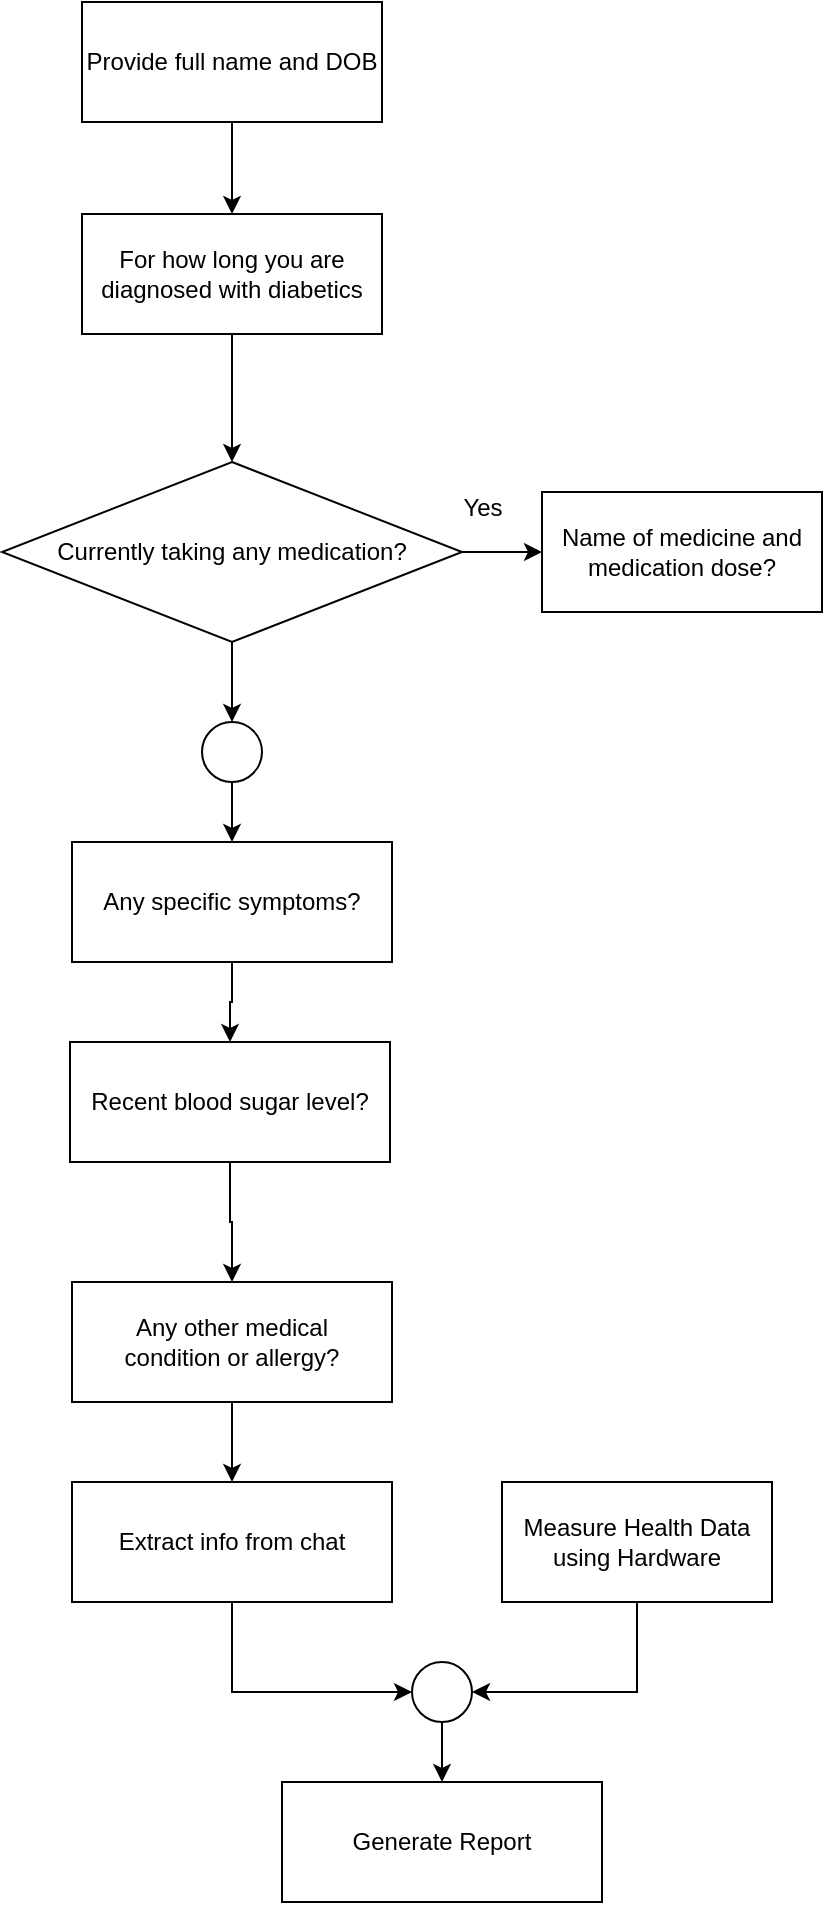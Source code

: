 <mxfile version="21.5.0" type="device">
  <diagram name="Page-1" id="sCRu24f50M6Ak9PsRple">
    <mxGraphModel dx="1793" dy="1080" grid="1" gridSize="10" guides="1" tooltips="1" connect="1" arrows="1" fold="1" page="1" pageScale="1" pageWidth="850" pageHeight="1100" math="0" shadow="0">
      <root>
        <mxCell id="0" />
        <mxCell id="1" parent="0" />
        <mxCell id="V8V7ZaXbcWn_uOGgcU2I-14" value="" style="edgeStyle=orthogonalEdgeStyle;rounded=0;orthogonalLoop=1;jettySize=auto;html=1;" edge="1" parent="1" source="V8V7ZaXbcWn_uOGgcU2I-1" target="V8V7ZaXbcWn_uOGgcU2I-2">
          <mxGeometry relative="1" as="geometry" />
        </mxCell>
        <mxCell id="V8V7ZaXbcWn_uOGgcU2I-1" value="Provide full name and DOB" style="rounded=0;whiteSpace=wrap;html=1;" vertex="1" parent="1">
          <mxGeometry x="200" y="70" width="150" height="60" as="geometry" />
        </mxCell>
        <mxCell id="V8V7ZaXbcWn_uOGgcU2I-15" value="" style="edgeStyle=orthogonalEdgeStyle;rounded=0;orthogonalLoop=1;jettySize=auto;html=1;" edge="1" parent="1" source="V8V7ZaXbcWn_uOGgcU2I-2" target="V8V7ZaXbcWn_uOGgcU2I-3">
          <mxGeometry relative="1" as="geometry" />
        </mxCell>
        <mxCell id="V8V7ZaXbcWn_uOGgcU2I-2" value="For how long you are diagnosed with diabetics" style="rounded=0;whiteSpace=wrap;html=1;" vertex="1" parent="1">
          <mxGeometry x="200" y="176" width="150" height="60" as="geometry" />
        </mxCell>
        <mxCell id="V8V7ZaXbcWn_uOGgcU2I-16" value="" style="edgeStyle=orthogonalEdgeStyle;rounded=0;orthogonalLoop=1;jettySize=auto;html=1;" edge="1" parent="1" source="V8V7ZaXbcWn_uOGgcU2I-3" target="V8V7ZaXbcWn_uOGgcU2I-5">
          <mxGeometry relative="1" as="geometry" />
        </mxCell>
        <mxCell id="V8V7ZaXbcWn_uOGgcU2I-20" value="" style="edgeStyle=orthogonalEdgeStyle;rounded=0;orthogonalLoop=1;jettySize=auto;html=1;" edge="1" parent="1" source="V8V7ZaXbcWn_uOGgcU2I-3" target="V8V7ZaXbcWn_uOGgcU2I-4">
          <mxGeometry relative="1" as="geometry" />
        </mxCell>
        <mxCell id="V8V7ZaXbcWn_uOGgcU2I-3" value="Currently taking any medication?" style="rhombus;whiteSpace=wrap;html=1;" vertex="1" parent="1">
          <mxGeometry x="160" y="300" width="230" height="90" as="geometry" />
        </mxCell>
        <mxCell id="V8V7ZaXbcWn_uOGgcU2I-21" value="" style="edgeStyle=orthogonalEdgeStyle;rounded=0;orthogonalLoop=1;jettySize=auto;html=1;" edge="1" parent="1" source="V8V7ZaXbcWn_uOGgcU2I-4" target="V8V7ZaXbcWn_uOGgcU2I-6">
          <mxGeometry relative="1" as="geometry" />
        </mxCell>
        <mxCell id="V8V7ZaXbcWn_uOGgcU2I-4" value="" style="ellipse;whiteSpace=wrap;html=1;aspect=fixed;" vertex="1" parent="1">
          <mxGeometry x="260" y="430" width="30" height="30" as="geometry" />
        </mxCell>
        <mxCell id="V8V7ZaXbcWn_uOGgcU2I-5" value="Name of medicine and medication dose?" style="rounded=0;whiteSpace=wrap;html=1;" vertex="1" parent="1">
          <mxGeometry x="430" y="315" width="140" height="60" as="geometry" />
        </mxCell>
        <mxCell id="V8V7ZaXbcWn_uOGgcU2I-22" value="" style="edgeStyle=orthogonalEdgeStyle;rounded=0;orthogonalLoop=1;jettySize=auto;html=1;" edge="1" parent="1" source="V8V7ZaXbcWn_uOGgcU2I-6" target="V8V7ZaXbcWn_uOGgcU2I-7">
          <mxGeometry relative="1" as="geometry" />
        </mxCell>
        <mxCell id="V8V7ZaXbcWn_uOGgcU2I-6" value="Any specific symptoms?" style="rounded=0;whiteSpace=wrap;html=1;" vertex="1" parent="1">
          <mxGeometry x="195" y="490" width="160" height="60" as="geometry" />
        </mxCell>
        <mxCell id="V8V7ZaXbcWn_uOGgcU2I-23" value="" style="edgeStyle=orthogonalEdgeStyle;rounded=0;orthogonalLoop=1;jettySize=auto;html=1;" edge="1" parent="1" source="V8V7ZaXbcWn_uOGgcU2I-7" target="V8V7ZaXbcWn_uOGgcU2I-8">
          <mxGeometry relative="1" as="geometry" />
        </mxCell>
        <mxCell id="V8V7ZaXbcWn_uOGgcU2I-7" value="Recent blood sugar level?" style="rounded=0;whiteSpace=wrap;html=1;" vertex="1" parent="1">
          <mxGeometry x="194" y="590" width="160" height="60" as="geometry" />
        </mxCell>
        <mxCell id="V8V7ZaXbcWn_uOGgcU2I-24" value="" style="edgeStyle=orthogonalEdgeStyle;rounded=0;orthogonalLoop=1;jettySize=auto;html=1;" edge="1" parent="1" source="V8V7ZaXbcWn_uOGgcU2I-8" target="V8V7ZaXbcWn_uOGgcU2I-11">
          <mxGeometry relative="1" as="geometry" />
        </mxCell>
        <mxCell id="V8V7ZaXbcWn_uOGgcU2I-8" value="Any other medical&lt;br&gt;condition or allergy?" style="rounded=0;whiteSpace=wrap;html=1;" vertex="1" parent="1">
          <mxGeometry x="195" y="710" width="160" height="60" as="geometry" />
        </mxCell>
        <mxCell id="V8V7ZaXbcWn_uOGgcU2I-27" style="edgeStyle=orthogonalEdgeStyle;rounded=0;orthogonalLoop=1;jettySize=auto;html=1;entryX=1;entryY=0.5;entryDx=0;entryDy=0;" edge="1" parent="1" source="V8V7ZaXbcWn_uOGgcU2I-9" target="V8V7ZaXbcWn_uOGgcU2I-25">
          <mxGeometry relative="1" as="geometry">
            <Array as="points">
              <mxPoint x="477" y="915" />
            </Array>
          </mxGeometry>
        </mxCell>
        <mxCell id="V8V7ZaXbcWn_uOGgcU2I-9" value="Measure Health Data&lt;br&gt;using Hardware" style="rounded=0;whiteSpace=wrap;html=1;" vertex="1" parent="1">
          <mxGeometry x="410" y="810" width="135" height="60" as="geometry" />
        </mxCell>
        <mxCell id="V8V7ZaXbcWn_uOGgcU2I-26" style="edgeStyle=orthogonalEdgeStyle;rounded=0;orthogonalLoop=1;jettySize=auto;html=1;" edge="1" parent="1" source="V8V7ZaXbcWn_uOGgcU2I-11" target="V8V7ZaXbcWn_uOGgcU2I-25">
          <mxGeometry relative="1" as="geometry">
            <Array as="points">
              <mxPoint x="275" y="915" />
            </Array>
          </mxGeometry>
        </mxCell>
        <mxCell id="V8V7ZaXbcWn_uOGgcU2I-11" value="Extract info from chat" style="rounded=0;whiteSpace=wrap;html=1;" vertex="1" parent="1">
          <mxGeometry x="195" y="810" width="160" height="60" as="geometry" />
        </mxCell>
        <mxCell id="V8V7ZaXbcWn_uOGgcU2I-12" value="Generate Report" style="rounded=0;whiteSpace=wrap;html=1;" vertex="1" parent="1">
          <mxGeometry x="300" y="960" width="160" height="60" as="geometry" />
        </mxCell>
        <mxCell id="V8V7ZaXbcWn_uOGgcU2I-18" value="Yes" style="text;html=1;align=center;verticalAlign=middle;resizable=0;points=[];autosize=1;strokeColor=none;fillColor=none;" vertex="1" parent="1">
          <mxGeometry x="380" y="308" width="40" height="30" as="geometry" />
        </mxCell>
        <mxCell id="V8V7ZaXbcWn_uOGgcU2I-28" value="" style="edgeStyle=orthogonalEdgeStyle;rounded=0;orthogonalLoop=1;jettySize=auto;html=1;" edge="1" parent="1" source="V8V7ZaXbcWn_uOGgcU2I-25" target="V8V7ZaXbcWn_uOGgcU2I-12">
          <mxGeometry relative="1" as="geometry" />
        </mxCell>
        <mxCell id="V8V7ZaXbcWn_uOGgcU2I-25" value="" style="ellipse;whiteSpace=wrap;html=1;aspect=fixed;" vertex="1" parent="1">
          <mxGeometry x="365" y="900" width="30" height="30" as="geometry" />
        </mxCell>
      </root>
    </mxGraphModel>
  </diagram>
</mxfile>
